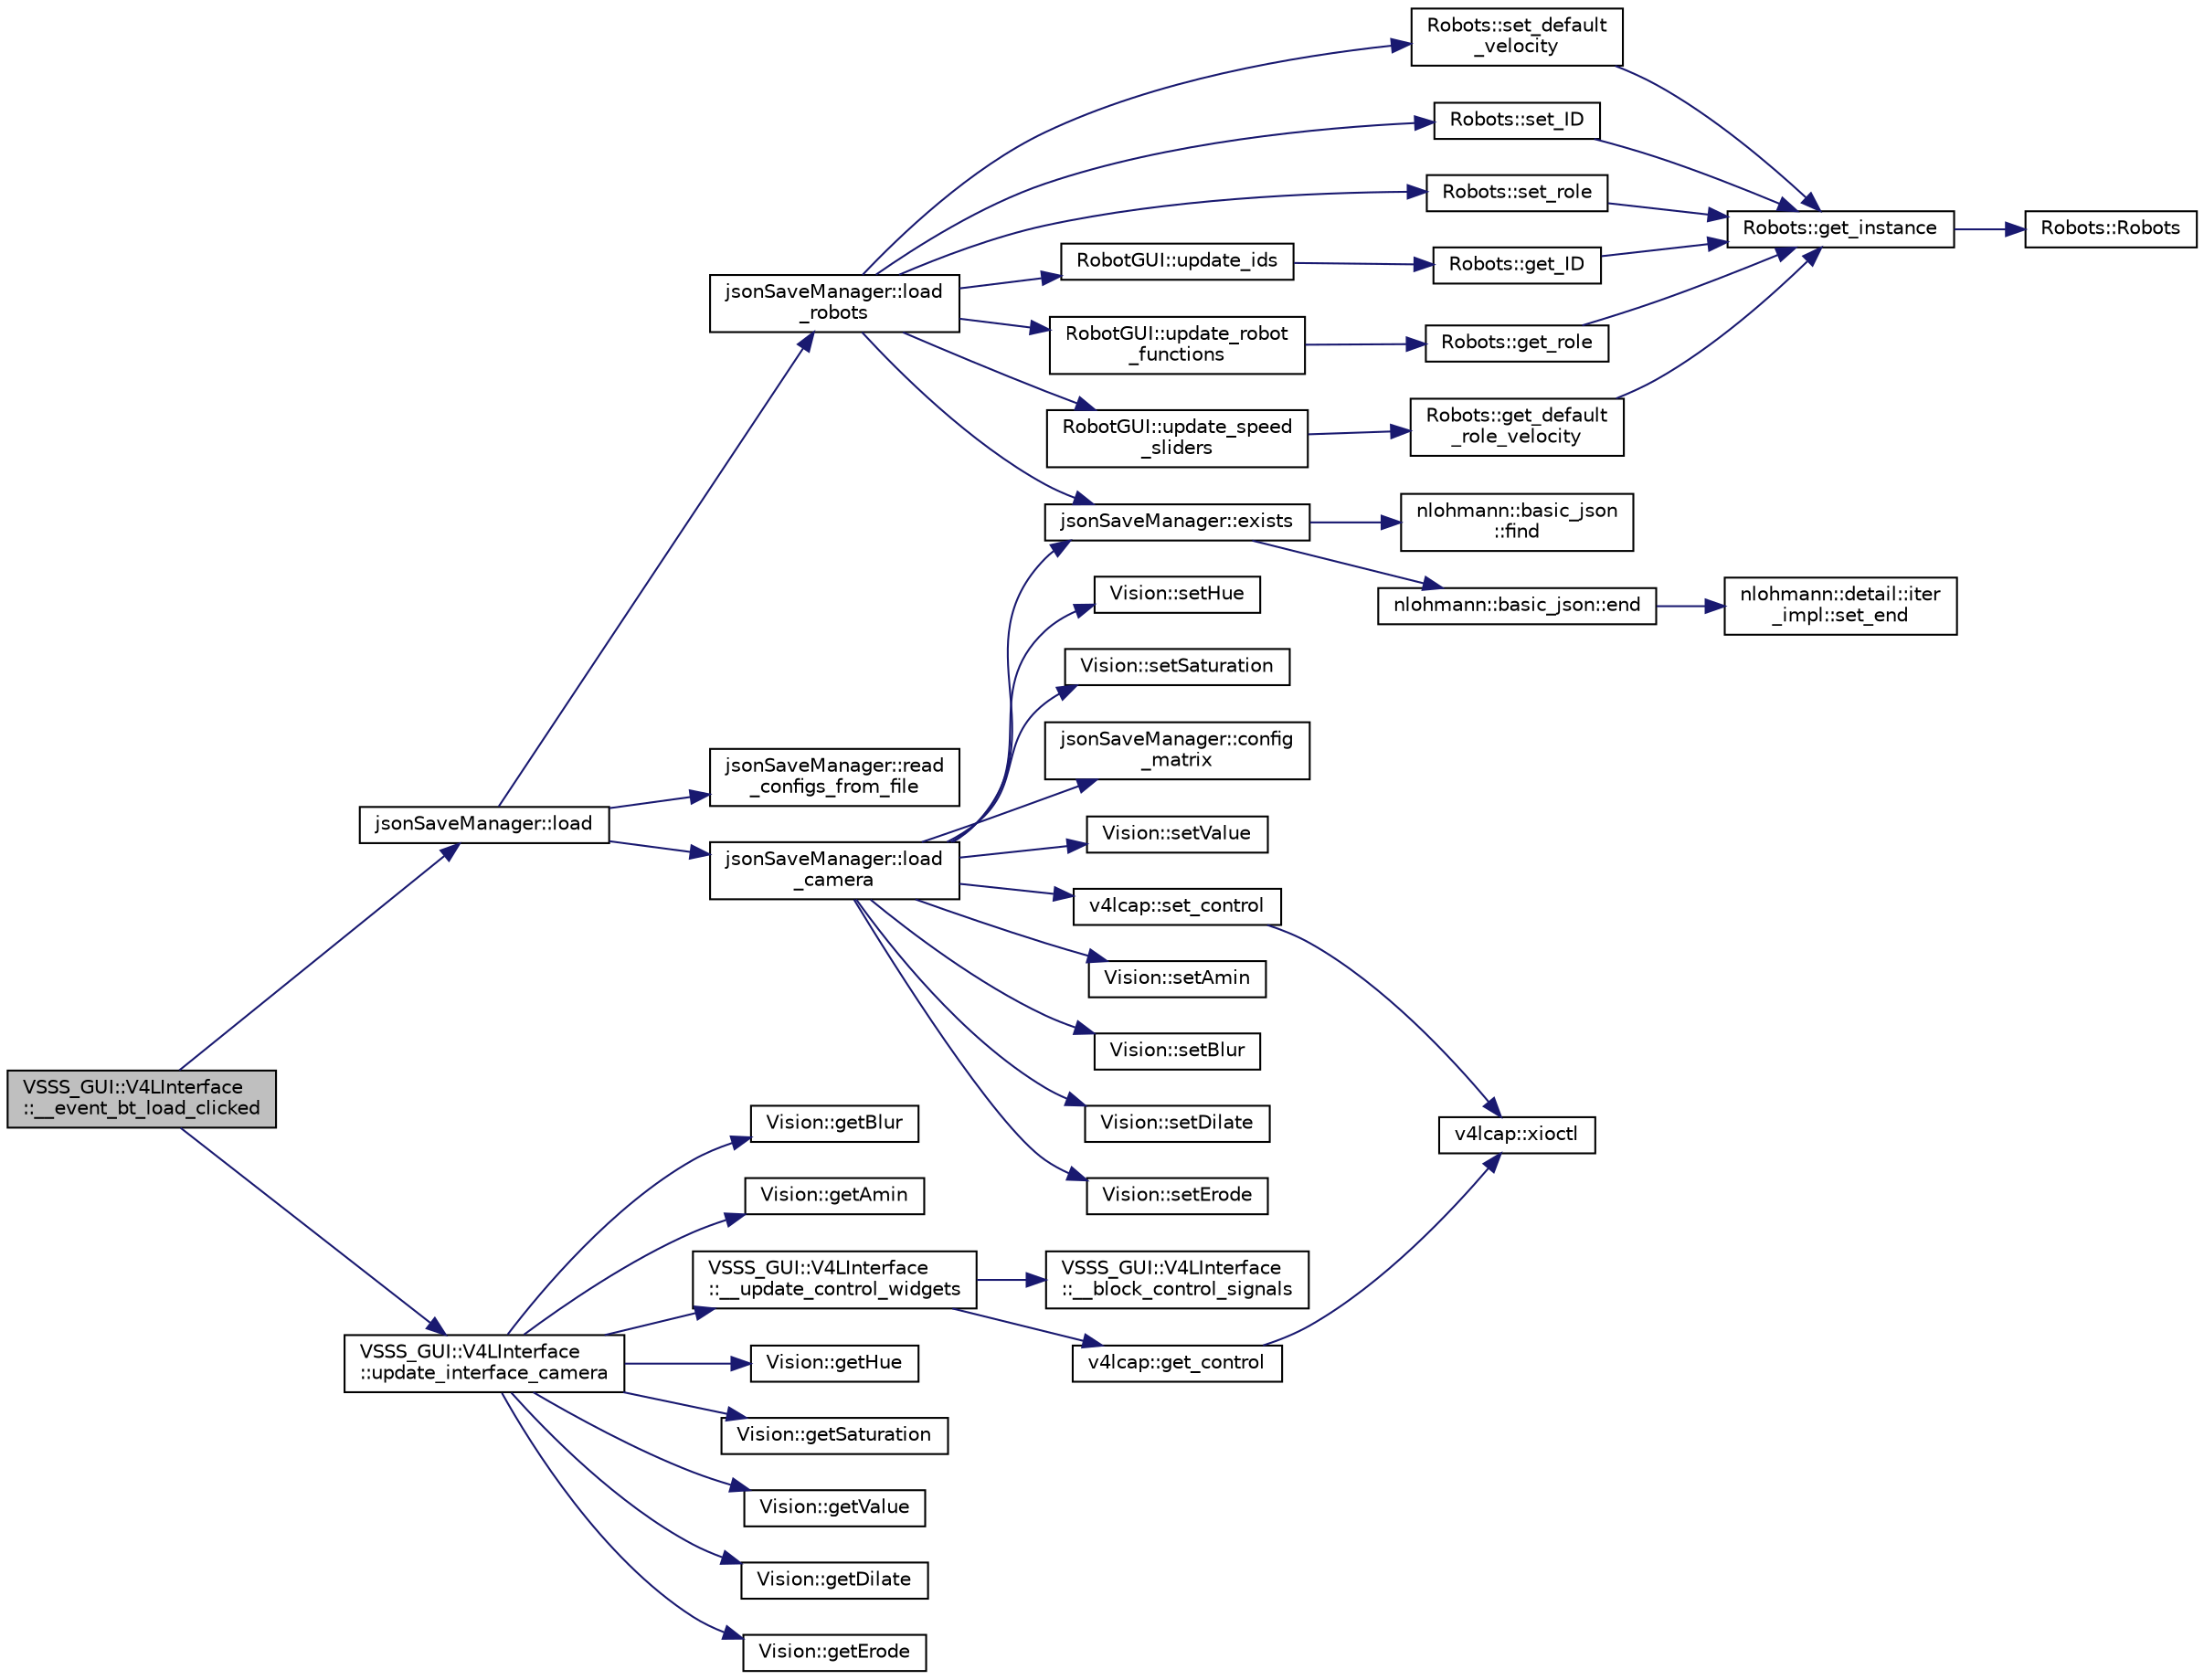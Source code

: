 digraph "VSSS_GUI::V4LInterface::__event_bt_load_clicked"
{
 // INTERACTIVE_SVG=YES
  edge [fontname="Helvetica",fontsize="10",labelfontname="Helvetica",labelfontsize="10"];
  node [fontname="Helvetica",fontsize="10",shape=record];
  rankdir="LR";
  Node160 [label="VSSS_GUI::V4LInterface\l::__event_bt_load_clicked",height=0.2,width=0.4,color="black", fillcolor="grey75", style="filled", fontcolor="black"];
  Node160 -> Node161 [color="midnightblue",fontsize="10",style="solid",fontname="Helvetica"];
  Node161 [label="jsonSaveManager::load",height=0.2,width=0.4,color="black", fillcolor="white", style="filled",URL="$classjson_save_manager.html#a79fd35c53290662b58c5a4869376fa2e",tooltip="Loads all avaliable configurations in the given .json file. "];
  Node161 -> Node162 [color="midnightblue",fontsize="10",style="solid",fontname="Helvetica"];
  Node162 [label="jsonSaveManager::load\l_camera",height=0.2,width=0.4,color="black", fillcolor="white", style="filled",URL="$classjson_save_manager.html#a6184c9f744044a5ccdf34c6386275df8",tooltip="Load camera configurations from our JSON object to the interface. "];
  Node162 -> Node163 [color="midnightblue",fontsize="10",style="solid",fontname="Helvetica"];
  Node163 [label="jsonSaveManager::config\l_matrix",height=0.2,width=0.4,color="black", fillcolor="white", style="filled",URL="$classjson_save_manager.html#ae135d7cd743cba1f0801e80934fdd824",tooltip="Configures vision&#39;s warp matrix to match it&#39;s defaults. "];
  Node162 -> Node164 [color="midnightblue",fontsize="10",style="solid",fontname="Helvetica"];
  Node164 [label="jsonSaveManager::exists",height=0.2,width=0.4,color="black", fillcolor="white", style="filled",URL="$classjson_save_manager.html#a850cd6da63a9b10437c1dc7424dfee13",tooltip="Auxiliar function that checks if a given configuration is already set in our JSON object..."];
  Node164 -> Node165 [color="midnightblue",fontsize="10",style="solid",fontname="Helvetica"];
  Node165 [label="nlohmann::basic_json::end",height=0.2,width=0.4,color="black", fillcolor="white", style="filled",URL="$classnlohmann_1_1basic__json.html#a13e032a02a7fd8a93fdddc2fcbc4763c",tooltip="returns an iterator to one past the last element "];
  Node165 -> Node166 [color="midnightblue",fontsize="10",style="solid",fontname="Helvetica"];
  Node166 [label="nlohmann::detail::iter\l_impl::set_end",height=0.2,width=0.4,color="black", fillcolor="white", style="filled",URL="$classnlohmann_1_1detail_1_1iter__impl.html#a23e50ad4c13aa62d9ac7f60a123823ee",tooltip="set the iterator past the last value "];
  Node164 -> Node167 [color="midnightblue",fontsize="10",style="solid",fontname="Helvetica"];
  Node167 [label="nlohmann::basic_json\l::find",height=0.2,width=0.4,color="black", fillcolor="white", style="filled",URL="$classnlohmann_1_1basic__json.html#a89eb3928f57903677051c80534be9cb1",tooltip="find an element in a JSON object "];
  Node162 -> Node168 [color="midnightblue",fontsize="10",style="solid",fontname="Helvetica"];
  Node168 [label="v4lcap::set_control",height=0.2,width=0.4,color="black", fillcolor="white", style="filled",URL="$classv4lcap.html#a863a15d2d66cc0b7367dcc9cba64e0bd",tooltip="Set the control object. "];
  Node168 -> Node169 [color="midnightblue",fontsize="10",style="solid",fontname="Helvetica"];
  Node169 [label="v4lcap::xioctl",height=0.2,width=0.4,color="black", fillcolor="white", style="filled",URL="$classv4lcap.html#ab5aaa5a8c0df17f5ca57e0b5170232cb"];
  Node162 -> Node170 [color="midnightblue",fontsize="10",style="solid",fontname="Helvetica"];
  Node170 [label="Vision::setAmin",height=0.2,width=0.4,color="black", fillcolor="white", style="filled",URL="$class_vision.html#a15483736197991fac542022fd9652472"];
  Node162 -> Node171 [color="midnightblue",fontsize="10",style="solid",fontname="Helvetica"];
  Node171 [label="Vision::setBlur",height=0.2,width=0.4,color="black", fillcolor="white", style="filled",URL="$class_vision.html#aa40b48aebdf61dfda490fbc2620d2ac3"];
  Node162 -> Node172 [color="midnightblue",fontsize="10",style="solid",fontname="Helvetica"];
  Node172 [label="Vision::setDilate",height=0.2,width=0.4,color="black", fillcolor="white", style="filled",URL="$class_vision.html#a5a763aa322837556ab83f39ffb7e9391"];
  Node162 -> Node173 [color="midnightblue",fontsize="10",style="solid",fontname="Helvetica"];
  Node173 [label="Vision::setErode",height=0.2,width=0.4,color="black", fillcolor="white", style="filled",URL="$class_vision.html#a1313404c61d1518f8b8cb354377ed5f1"];
  Node162 -> Node174 [color="midnightblue",fontsize="10",style="solid",fontname="Helvetica"];
  Node174 [label="Vision::setHue",height=0.2,width=0.4,color="black", fillcolor="white", style="filled",URL="$class_vision.html#a3c3ebea1a7c54c69f2da94b78aaf79f1"];
  Node162 -> Node175 [color="midnightblue",fontsize="10",style="solid",fontname="Helvetica"];
  Node175 [label="Vision::setSaturation",height=0.2,width=0.4,color="black", fillcolor="white", style="filled",URL="$class_vision.html#a4a07d52d53fa8626e6dd7b36fed89841"];
  Node162 -> Node176 [color="midnightblue",fontsize="10",style="solid",fontname="Helvetica"];
  Node176 [label="Vision::setValue",height=0.2,width=0.4,color="black", fillcolor="white", style="filled",URL="$class_vision.html#a43213a295e6e199c261d141118be14ad"];
  Node161 -> Node177 [color="midnightblue",fontsize="10",style="solid",fontname="Helvetica"];
  Node177 [label="jsonSaveManager::load\l_robots",height=0.2,width=0.4,color="black", fillcolor="white", style="filled",URL="$classjson_save_manager.html#a6ddf4a28c77c83f37e3771177226c960",tooltip="Load robot configurations from our JSON object to the interface. "];
  Node177 -> Node164 [color="midnightblue",fontsize="10",style="solid",fontname="Helvetica"];
  Node177 -> Node178 [color="midnightblue",fontsize="10",style="solid",fontname="Helvetica"];
  Node178 [label="Robots::set_default\l_velocity",height=0.2,width=0.4,color="black", fillcolor="white", style="filled",URL="$class_robots.html#a54b514022589049ad5ae94ac11a453cd"];
  Node178 -> Node179 [color="midnightblue",fontsize="10",style="solid",fontname="Helvetica"];
  Node179 [label="Robots::get_instance",height=0.2,width=0.4,color="black", fillcolor="white", style="filled",URL="$class_robots.html#a589bce74db5f34af384952d48435168f"];
  Node179 -> Node180 [color="midnightblue",fontsize="10",style="solid",fontname="Helvetica"];
  Node180 [label="Robots::Robots",height=0.2,width=0.4,color="black", fillcolor="white", style="filled",URL="$class_robots.html#aa2745a48ebd3e52b9a3020f6afbcb25d",tooltip="Initializes our arrays. "];
  Node177 -> Node181 [color="midnightblue",fontsize="10",style="solid",fontname="Helvetica"];
  Node181 [label="Robots::set_ID",height=0.2,width=0.4,color="black", fillcolor="white", style="filled",URL="$class_robots.html#aea3f1278d0503cd81adc9ceea0a7d1df",tooltip="SETTERS. "];
  Node181 -> Node179 [color="midnightblue",fontsize="10",style="solid",fontname="Helvetica"];
  Node177 -> Node182 [color="midnightblue",fontsize="10",style="solid",fontname="Helvetica"];
  Node182 [label="Robots::set_role",height=0.2,width=0.4,color="black", fillcolor="white", style="filled",URL="$class_robots.html#a3694b6380b113b7c38a252fd3bbfcca3"];
  Node182 -> Node179 [color="midnightblue",fontsize="10",style="solid",fontname="Helvetica"];
  Node177 -> Node183 [color="midnightblue",fontsize="10",style="solid",fontname="Helvetica"];
  Node183 [label="RobotGUI::update_ids",height=0.2,width=0.4,color="black", fillcolor="white", style="filled",URL="$class_robot_g_u_i.html#adb3915e1e117c2d3c1b66607c793819f"];
  Node183 -> Node184 [color="midnightblue",fontsize="10",style="solid",fontname="Helvetica"];
  Node184 [label="Robots::get_ID",height=0.2,width=0.4,color="black", fillcolor="white", style="filled",URL="$class_robots.html#a306bb88b37b41cff35018d51d8228d65"];
  Node184 -> Node179 [color="midnightblue",fontsize="10",style="solid",fontname="Helvetica"];
  Node177 -> Node185 [color="midnightblue",fontsize="10",style="solid",fontname="Helvetica"];
  Node185 [label="RobotGUI::update_robot\l_functions",height=0.2,width=0.4,color="black", fillcolor="white", style="filled",URL="$class_robot_g_u_i.html#a88e9422aa99db2dd70403650ab1551a4"];
  Node185 -> Node186 [color="midnightblue",fontsize="10",style="solid",fontname="Helvetica"];
  Node186 [label="Robots::get_role",height=0.2,width=0.4,color="black", fillcolor="white", style="filled",URL="$class_robots.html#ac5cdd16502bd325581fb2d732169a326"];
  Node186 -> Node179 [color="midnightblue",fontsize="10",style="solid",fontname="Helvetica"];
  Node177 -> Node187 [color="midnightblue",fontsize="10",style="solid",fontname="Helvetica"];
  Node187 [label="RobotGUI::update_speed\l_sliders",height=0.2,width=0.4,color="black", fillcolor="white", style="filled",URL="$class_robot_g_u_i.html#a7e7796fabb839c7eea5f82387fd10359"];
  Node187 -> Node188 [color="midnightblue",fontsize="10",style="solid",fontname="Helvetica"];
  Node188 [label="Robots::get_default\l_role_velocity",height=0.2,width=0.4,color="black", fillcolor="white", style="filled",URL="$class_robots.html#a4778a7c755c5cca4b5d1e2c3b46fb314"];
  Node188 -> Node179 [color="midnightblue",fontsize="10",style="solid",fontname="Helvetica"];
  Node161 -> Node189 [color="midnightblue",fontsize="10",style="solid",fontname="Helvetica"];
  Node189 [label="jsonSaveManager::read\l_configs_from_file",height=0.2,width=0.4,color="black", fillcolor="white", style="filled",URL="$classjson_save_manager.html#a71683c4903b413a1311e5b10b519ad41",tooltip="Read a given file and place it&#39;s data in our JSON object. "];
  Node160 -> Node190 [color="midnightblue",fontsize="10",style="solid",fontname="Helvetica"];
  Node190 [label="VSSS_GUI::V4LInterface\l::update_interface_camera",height=0.2,width=0.4,color="black", fillcolor="white", style="filled",URL="$class_v_s_s_s___g_u_i_1_1_v4_l_interface.html#a13ef172ecb7af3eb140f686b02a80662",tooltip="Updates Calibration parameters at Vision GUI, Offset values and calls __update_control_widgets. "];
  Node190 -> Node191 [color="midnightblue",fontsize="10",style="solid",fontname="Helvetica"];
  Node191 [label="Vision::getHue",height=0.2,width=0.4,color="black", fillcolor="white", style="filled",URL="$class_vision.html#adc6eb838fa27551430516e80a547a6bd"];
  Node190 -> Node192 [color="midnightblue",fontsize="10",style="solid",fontname="Helvetica"];
  Node192 [label="Vision::getSaturation",height=0.2,width=0.4,color="black", fillcolor="white", style="filled",URL="$class_vision.html#a023ff4cc4ee3a88125fd2a3c60d1b529"];
  Node190 -> Node193 [color="midnightblue",fontsize="10",style="solid",fontname="Helvetica"];
  Node193 [label="Vision::getValue",height=0.2,width=0.4,color="black", fillcolor="white", style="filled",URL="$class_vision.html#a04d1bcce0fd15a5d66752723f21c0dea"];
  Node190 -> Node194 [color="midnightblue",fontsize="10",style="solid",fontname="Helvetica"];
  Node194 [label="Vision::getDilate",height=0.2,width=0.4,color="black", fillcolor="white", style="filled",URL="$class_vision.html#a0d07157e3d9bb577940f03365c8f57e8"];
  Node190 -> Node195 [color="midnightblue",fontsize="10",style="solid",fontname="Helvetica"];
  Node195 [label="Vision::getErode",height=0.2,width=0.4,color="black", fillcolor="white", style="filled",URL="$class_vision.html#a6cc4617b0af832b4cb94e00cc845c317"];
  Node190 -> Node196 [color="midnightblue",fontsize="10",style="solid",fontname="Helvetica"];
  Node196 [label="Vision::getBlur",height=0.2,width=0.4,color="black", fillcolor="white", style="filled",URL="$class_vision.html#ad15cc7e3c696c7f52e30e7974337c74f"];
  Node190 -> Node197 [color="midnightblue",fontsize="10",style="solid",fontname="Helvetica"];
  Node197 [label="Vision::getAmin",height=0.2,width=0.4,color="black", fillcolor="white", style="filled",URL="$class_vision.html#a563041d47d11e0912227c3ce87dcc22e"];
  Node190 -> Node198 [color="midnightblue",fontsize="10",style="solid",fontname="Helvetica"];
  Node198 [label="VSSS_GUI::V4LInterface\l::__update_control_widgets",height=0.2,width=0.4,color="black", fillcolor="white", style="filled",URL="$class_v_s_s_s___g_u_i_1_1_v4_l_interface.html#afbb5daccfdce20180578025c108ef65b"];
  Node198 -> Node199 [color="midnightblue",fontsize="10",style="solid",fontname="Helvetica"];
  Node199 [label="VSSS_GUI::V4LInterface\l::__block_control_signals",height=0.2,width=0.4,color="black", fillcolor="white", style="filled",URL="$class_v_s_s_s___g_u_i_1_1_v4_l_interface.html#a677d3f2d0246528bafd19cf2d3dccf98"];
  Node198 -> Node200 [color="midnightblue",fontsize="10",style="solid",fontname="Helvetica"];
  Node200 [label="v4lcap::get_control",height=0.2,width=0.4,color="black", fillcolor="white", style="filled",URL="$classv4lcap.html#affd6d918400a56e165d7a3e4fab8bdae",tooltip="Get the control object. "];
  Node200 -> Node169 [color="midnightblue",fontsize="10",style="solid",fontname="Helvetica"];
}
